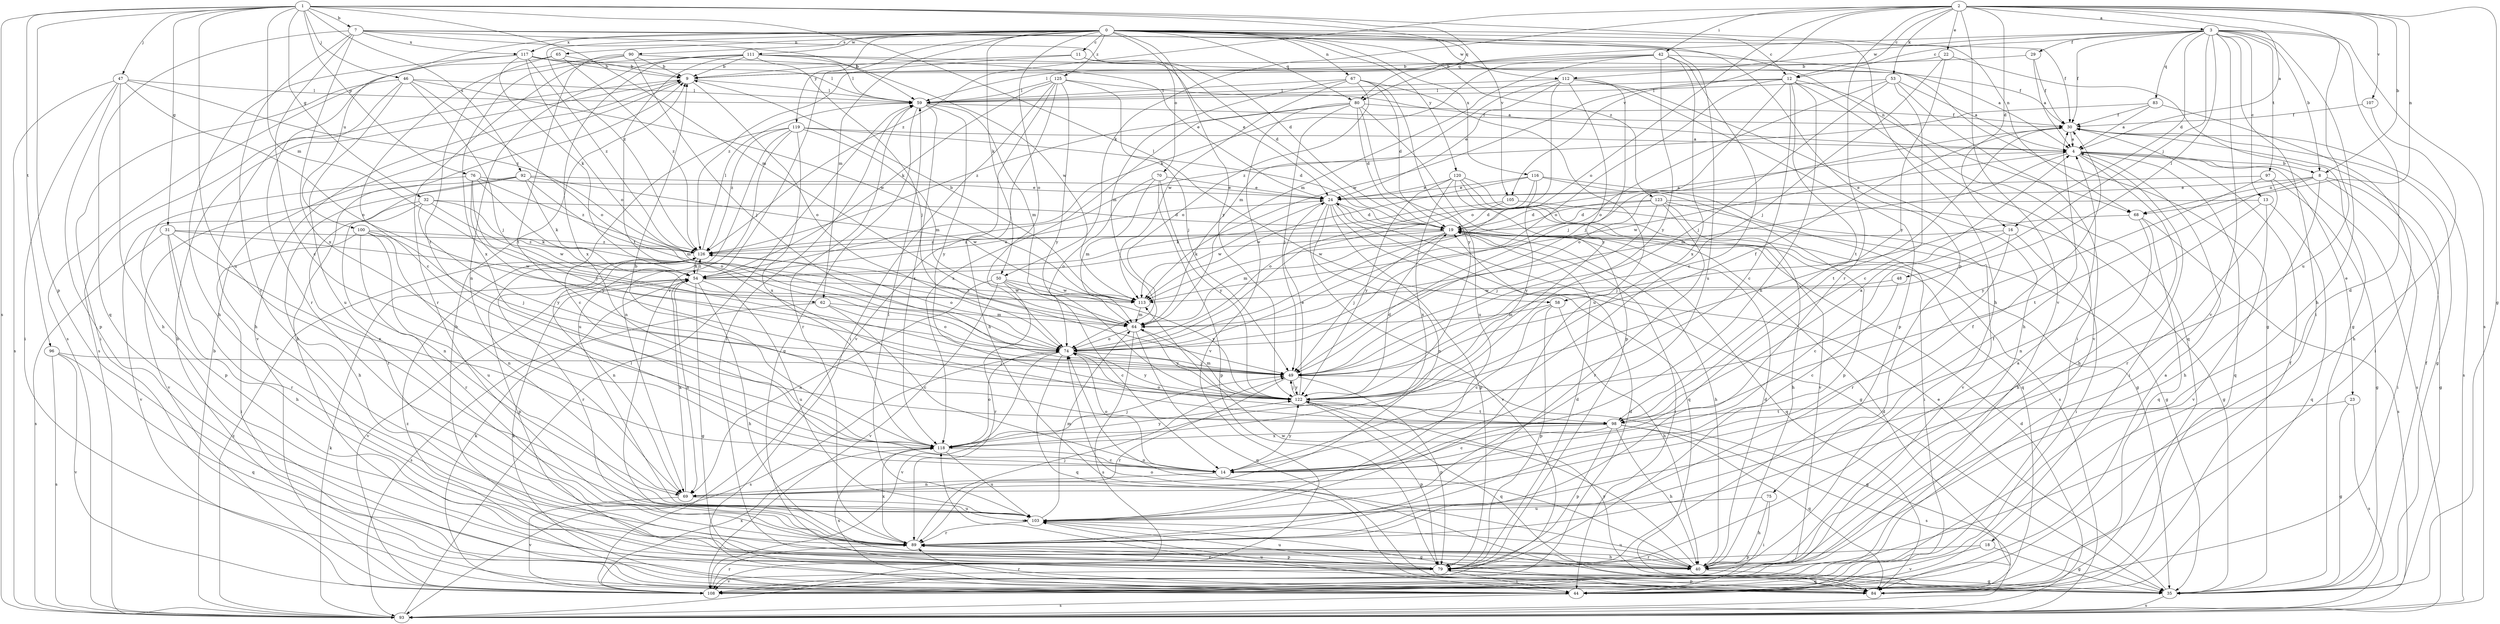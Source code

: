 strict digraph  {
0;
1;
2;
3;
4;
7;
8;
9;
11;
12;
13;
14;
16;
18;
19;
22;
23;
24;
29;
30;
31;
32;
35;
40;
42;
44;
46;
47;
48;
49;
50;
53;
54;
58;
59;
62;
64;
65;
67;
68;
69;
70;
74;
75;
76;
79;
80;
83;
84;
89;
90;
92;
93;
96;
97;
98;
100;
103;
105;
107;
108;
111;
112;
113;
116;
117;
118;
119;
120;
122;
123;
125;
126;
0 -> 11  [label=c];
0 -> 12  [label=c];
0 -> 40  [label=h];
0 -> 50  [label=k];
0 -> 62  [label=m];
0 -> 65  [label=n];
0 -> 67  [label=n];
0 -> 70  [label=o];
0 -> 74  [label=o];
0 -> 75  [label=p];
0 -> 80  [label=q];
0 -> 89  [label=r];
0 -> 90  [label=s];
0 -> 100  [label=u];
0 -> 103  [label=u];
0 -> 111  [label=w];
0 -> 112  [label=w];
0 -> 116  [label=x];
0 -> 117  [label=x];
0 -> 119  [label=y];
0 -> 120  [label=y];
0 -> 122  [label=y];
0 -> 123  [label=z];
0 -> 125  [label=z];
0 -> 126  [label=z];
1 -> 7  [label=b];
1 -> 31  [label=g];
1 -> 32  [label=g];
1 -> 46  [label=j];
1 -> 47  [label=j];
1 -> 58  [label=l];
1 -> 62  [label=m];
1 -> 64  [label=m];
1 -> 68  [label=n];
1 -> 76  [label=p];
1 -> 79  [label=p];
1 -> 80  [label=q];
1 -> 92  [label=s];
1 -> 93  [label=s];
1 -> 96  [label=t];
1 -> 103  [label=u];
1 -> 105  [label=v];
2 -> 3  [label=a];
2 -> 4  [label=a];
2 -> 8  [label=b];
2 -> 12  [label=c];
2 -> 16  [label=d];
2 -> 22  [label=e];
2 -> 35  [label=g];
2 -> 42  [label=i];
2 -> 50  [label=k];
2 -> 53  [label=k];
2 -> 68  [label=n];
2 -> 74  [label=o];
2 -> 89  [label=r];
2 -> 103  [label=u];
2 -> 105  [label=v];
2 -> 107  [label=v];
2 -> 108  [label=v];
2 -> 126  [label=z];
3 -> 8  [label=b];
3 -> 12  [label=c];
3 -> 13  [label=c];
3 -> 16  [label=d];
3 -> 18  [label=d];
3 -> 29  [label=f];
3 -> 30  [label=f];
3 -> 40  [label=h];
3 -> 44  [label=i];
3 -> 48  [label=j];
3 -> 58  [label=l];
3 -> 80  [label=q];
3 -> 83  [label=q];
3 -> 93  [label=s];
3 -> 97  [label=t];
3 -> 108  [label=v];
3 -> 112  [label=w];
4 -> 8  [label=b];
4 -> 23  [label=e];
4 -> 40  [label=h];
4 -> 44  [label=i];
4 -> 64  [label=m];
4 -> 84  [label=q];
4 -> 93  [label=s];
4 -> 113  [label=w];
7 -> 14  [label=c];
7 -> 19  [label=d];
7 -> 30  [label=f];
7 -> 59  [label=l];
7 -> 68  [label=n];
7 -> 84  [label=q];
7 -> 89  [label=r];
7 -> 117  [label=x];
7 -> 118  [label=x];
8 -> 24  [label=e];
8 -> 35  [label=g];
8 -> 40  [label=h];
8 -> 44  [label=i];
8 -> 68  [label=n];
8 -> 98  [label=t];
9 -> 59  [label=l];
9 -> 74  [label=o];
9 -> 93  [label=s];
9 -> 108  [label=v];
11 -> 9  [label=b];
11 -> 19  [label=d];
11 -> 24  [label=e];
11 -> 126  [label=z];
12 -> 14  [label=c];
12 -> 44  [label=i];
12 -> 49  [label=j];
12 -> 59  [label=l];
12 -> 69  [label=n];
12 -> 74  [label=o];
12 -> 84  [label=q];
12 -> 98  [label=t];
12 -> 113  [label=w];
13 -> 19  [label=d];
13 -> 69  [label=n];
13 -> 84  [label=q];
13 -> 108  [label=v];
14 -> 69  [label=n];
14 -> 74  [label=o];
14 -> 122  [label=y];
16 -> 14  [label=c];
16 -> 44  [label=i];
16 -> 89  [label=r];
16 -> 126  [label=z];
18 -> 35  [label=g];
18 -> 79  [label=p];
18 -> 108  [label=v];
19 -> 4  [label=a];
19 -> 40  [label=h];
19 -> 44  [label=i];
19 -> 49  [label=j];
19 -> 54  [label=k];
19 -> 64  [label=m];
19 -> 84  [label=q];
19 -> 126  [label=z];
22 -> 9  [label=b];
22 -> 35  [label=g];
22 -> 49  [label=j];
22 -> 122  [label=y];
23 -> 35  [label=g];
23 -> 93  [label=s];
23 -> 98  [label=t];
24 -> 19  [label=d];
24 -> 35  [label=g];
24 -> 69  [label=n];
24 -> 79  [label=p];
24 -> 84  [label=q];
24 -> 108  [label=v];
24 -> 113  [label=w];
29 -> 4  [label=a];
29 -> 9  [label=b];
29 -> 30  [label=f];
30 -> 4  [label=a];
30 -> 35  [label=g];
30 -> 74  [label=o];
30 -> 93  [label=s];
30 -> 98  [label=t];
31 -> 40  [label=h];
31 -> 89  [label=r];
31 -> 93  [label=s];
31 -> 113  [label=w];
31 -> 118  [label=x];
31 -> 126  [label=z];
32 -> 19  [label=d];
32 -> 54  [label=k];
32 -> 69  [label=n];
32 -> 108  [label=v];
32 -> 113  [label=w];
32 -> 122  [label=y];
35 -> 24  [label=e];
35 -> 30  [label=f];
35 -> 74  [label=o];
35 -> 93  [label=s];
35 -> 122  [label=y];
40 -> 19  [label=d];
40 -> 35  [label=g];
40 -> 74  [label=o];
40 -> 89  [label=r];
40 -> 103  [label=u];
40 -> 113  [label=w];
42 -> 9  [label=b];
42 -> 14  [label=c];
42 -> 35  [label=g];
42 -> 54  [label=k];
42 -> 59  [label=l];
42 -> 64  [label=m];
42 -> 118  [label=x];
42 -> 122  [label=y];
44 -> 4  [label=a];
44 -> 9  [label=b];
44 -> 54  [label=k];
44 -> 93  [label=s];
44 -> 103  [label=u];
44 -> 118  [label=x];
44 -> 126  [label=z];
46 -> 40  [label=h];
46 -> 44  [label=i];
46 -> 49  [label=j];
46 -> 59  [label=l];
46 -> 74  [label=o];
46 -> 103  [label=u];
46 -> 113  [label=w];
47 -> 40  [label=h];
47 -> 44  [label=i];
47 -> 59  [label=l];
47 -> 74  [label=o];
47 -> 79  [label=p];
47 -> 93  [label=s];
47 -> 126  [label=z];
48 -> 14  [label=c];
48 -> 113  [label=w];
49 -> 30  [label=f];
49 -> 35  [label=g];
49 -> 79  [label=p];
49 -> 89  [label=r];
49 -> 122  [label=y];
50 -> 14  [label=c];
50 -> 69  [label=n];
50 -> 89  [label=r];
50 -> 108  [label=v];
50 -> 113  [label=w];
50 -> 122  [label=y];
53 -> 4  [label=a];
53 -> 14  [label=c];
53 -> 49  [label=j];
53 -> 59  [label=l];
53 -> 74  [label=o];
53 -> 108  [label=v];
54 -> 24  [label=e];
54 -> 35  [label=g];
54 -> 40  [label=h];
54 -> 69  [label=n];
54 -> 103  [label=u];
54 -> 108  [label=v];
54 -> 113  [label=w];
54 -> 126  [label=z];
58 -> 14  [label=c];
58 -> 40  [label=h];
58 -> 64  [label=m];
58 -> 79  [label=p];
59 -> 30  [label=f];
59 -> 35  [label=g];
59 -> 64  [label=m];
59 -> 89  [label=r];
59 -> 118  [label=x];
59 -> 122  [label=y];
62 -> 14  [label=c];
62 -> 64  [label=m];
62 -> 74  [label=o];
62 -> 93  [label=s];
64 -> 74  [label=o];
64 -> 84  [label=q];
64 -> 93  [label=s];
64 -> 122  [label=y];
64 -> 126  [label=z];
65 -> 9  [label=b];
65 -> 93  [label=s];
65 -> 98  [label=t];
65 -> 126  [label=z];
67 -> 19  [label=d];
67 -> 59  [label=l];
67 -> 64  [label=m];
67 -> 74  [label=o];
67 -> 103  [label=u];
67 -> 113  [label=w];
67 -> 122  [label=y];
68 -> 40  [label=h];
68 -> 49  [label=j];
68 -> 84  [label=q];
68 -> 93  [label=s];
69 -> 54  [label=k];
69 -> 103  [label=u];
69 -> 108  [label=v];
70 -> 24  [label=e];
70 -> 64  [label=m];
70 -> 74  [label=o];
70 -> 79  [label=p];
70 -> 122  [label=y];
74 -> 49  [label=j];
74 -> 84  [label=q];
74 -> 93  [label=s];
74 -> 108  [label=v];
74 -> 122  [label=y];
75 -> 40  [label=h];
75 -> 44  [label=i];
75 -> 103  [label=u];
76 -> 24  [label=e];
76 -> 49  [label=j];
76 -> 74  [label=o];
76 -> 79  [label=p];
76 -> 122  [label=y];
76 -> 126  [label=z];
79 -> 4  [label=a];
79 -> 9  [label=b];
79 -> 19  [label=d];
79 -> 44  [label=i];
79 -> 59  [label=l];
79 -> 84  [label=q];
79 -> 89  [label=r];
79 -> 103  [label=u];
79 -> 108  [label=v];
80 -> 19  [label=d];
80 -> 30  [label=f];
80 -> 49  [label=j];
80 -> 79  [label=p];
80 -> 103  [label=u];
80 -> 108  [label=v];
80 -> 118  [label=x];
80 -> 126  [label=z];
83 -> 4  [label=a];
83 -> 30  [label=f];
83 -> 44  [label=i];
83 -> 126  [label=z];
84 -> 9  [label=b];
84 -> 19  [label=d];
84 -> 30  [label=f];
84 -> 79  [label=p];
84 -> 89  [label=r];
84 -> 118  [label=x];
89 -> 30  [label=f];
89 -> 40  [label=h];
89 -> 49  [label=j];
89 -> 79  [label=p];
89 -> 118  [label=x];
90 -> 9  [label=b];
90 -> 14  [label=c];
90 -> 49  [label=j];
90 -> 59  [label=l];
90 -> 98  [label=t];
90 -> 118  [label=x];
92 -> 24  [label=e];
92 -> 40  [label=h];
92 -> 54  [label=k];
92 -> 64  [label=m];
92 -> 89  [label=r];
92 -> 108  [label=v];
92 -> 113  [label=w];
93 -> 9  [label=b];
93 -> 19  [label=d];
93 -> 54  [label=k];
93 -> 59  [label=l];
93 -> 126  [label=z];
96 -> 49  [label=j];
96 -> 84  [label=q];
96 -> 93  [label=s];
96 -> 108  [label=v];
97 -> 24  [label=e];
97 -> 35  [label=g];
97 -> 89  [label=r];
97 -> 122  [label=y];
98 -> 4  [label=a];
98 -> 14  [label=c];
98 -> 40  [label=h];
98 -> 74  [label=o];
98 -> 79  [label=p];
98 -> 84  [label=q];
98 -> 93  [label=s];
98 -> 118  [label=x];
100 -> 44  [label=i];
100 -> 49  [label=j];
100 -> 69  [label=n];
100 -> 89  [label=r];
100 -> 103  [label=u];
100 -> 126  [label=z];
103 -> 30  [label=f];
103 -> 35  [label=g];
103 -> 59  [label=l];
103 -> 64  [label=m];
103 -> 89  [label=r];
105 -> 19  [label=d];
105 -> 35  [label=g];
105 -> 54  [label=k];
107 -> 30  [label=f];
107 -> 40  [label=h];
108 -> 19  [label=d];
108 -> 54  [label=k];
108 -> 89  [label=r];
108 -> 118  [label=x];
111 -> 4  [label=a];
111 -> 9  [label=b];
111 -> 24  [label=e];
111 -> 49  [label=j];
111 -> 69  [label=n];
111 -> 89  [label=r];
111 -> 98  [label=t];
111 -> 113  [label=w];
111 -> 118  [label=x];
112 -> 24  [label=e];
112 -> 40  [label=h];
112 -> 49  [label=j];
112 -> 59  [label=l];
112 -> 64  [label=m];
112 -> 74  [label=o];
112 -> 79  [label=p];
112 -> 122  [label=y];
113 -> 9  [label=b];
113 -> 64  [label=m];
116 -> 24  [label=e];
116 -> 74  [label=o];
116 -> 79  [label=p];
116 -> 108  [label=v];
116 -> 113  [label=w];
116 -> 122  [label=y];
117 -> 9  [label=b];
117 -> 30  [label=f];
117 -> 40  [label=h];
117 -> 54  [label=k];
117 -> 59  [label=l];
117 -> 74  [label=o];
117 -> 89  [label=r];
117 -> 126  [label=z];
118 -> 9  [label=b];
118 -> 14  [label=c];
118 -> 49  [label=j];
118 -> 74  [label=o];
118 -> 103  [label=u];
118 -> 122  [label=y];
119 -> 4  [label=a];
119 -> 14  [label=c];
119 -> 19  [label=d];
119 -> 64  [label=m];
119 -> 69  [label=n];
119 -> 103  [label=u];
119 -> 118  [label=x];
119 -> 126  [label=z];
120 -> 24  [label=e];
120 -> 35  [label=g];
120 -> 84  [label=q];
120 -> 93  [label=s];
120 -> 108  [label=v];
120 -> 118  [label=x];
120 -> 122  [label=y];
122 -> 19  [label=d];
122 -> 24  [label=e];
122 -> 49  [label=j];
122 -> 64  [label=m];
122 -> 79  [label=p];
122 -> 84  [label=q];
122 -> 98  [label=t];
123 -> 19  [label=d];
123 -> 35  [label=g];
123 -> 40  [label=h];
123 -> 44  [label=i];
123 -> 49  [label=j];
123 -> 89  [label=r];
123 -> 113  [label=w];
125 -> 4  [label=a];
125 -> 40  [label=h];
125 -> 44  [label=i];
125 -> 49  [label=j];
125 -> 54  [label=k];
125 -> 59  [label=l];
125 -> 108  [label=v];
125 -> 122  [label=y];
126 -> 54  [label=k];
126 -> 59  [label=l];
126 -> 69  [label=n];
126 -> 74  [label=o];
126 -> 79  [label=p];
126 -> 89  [label=r];
}
